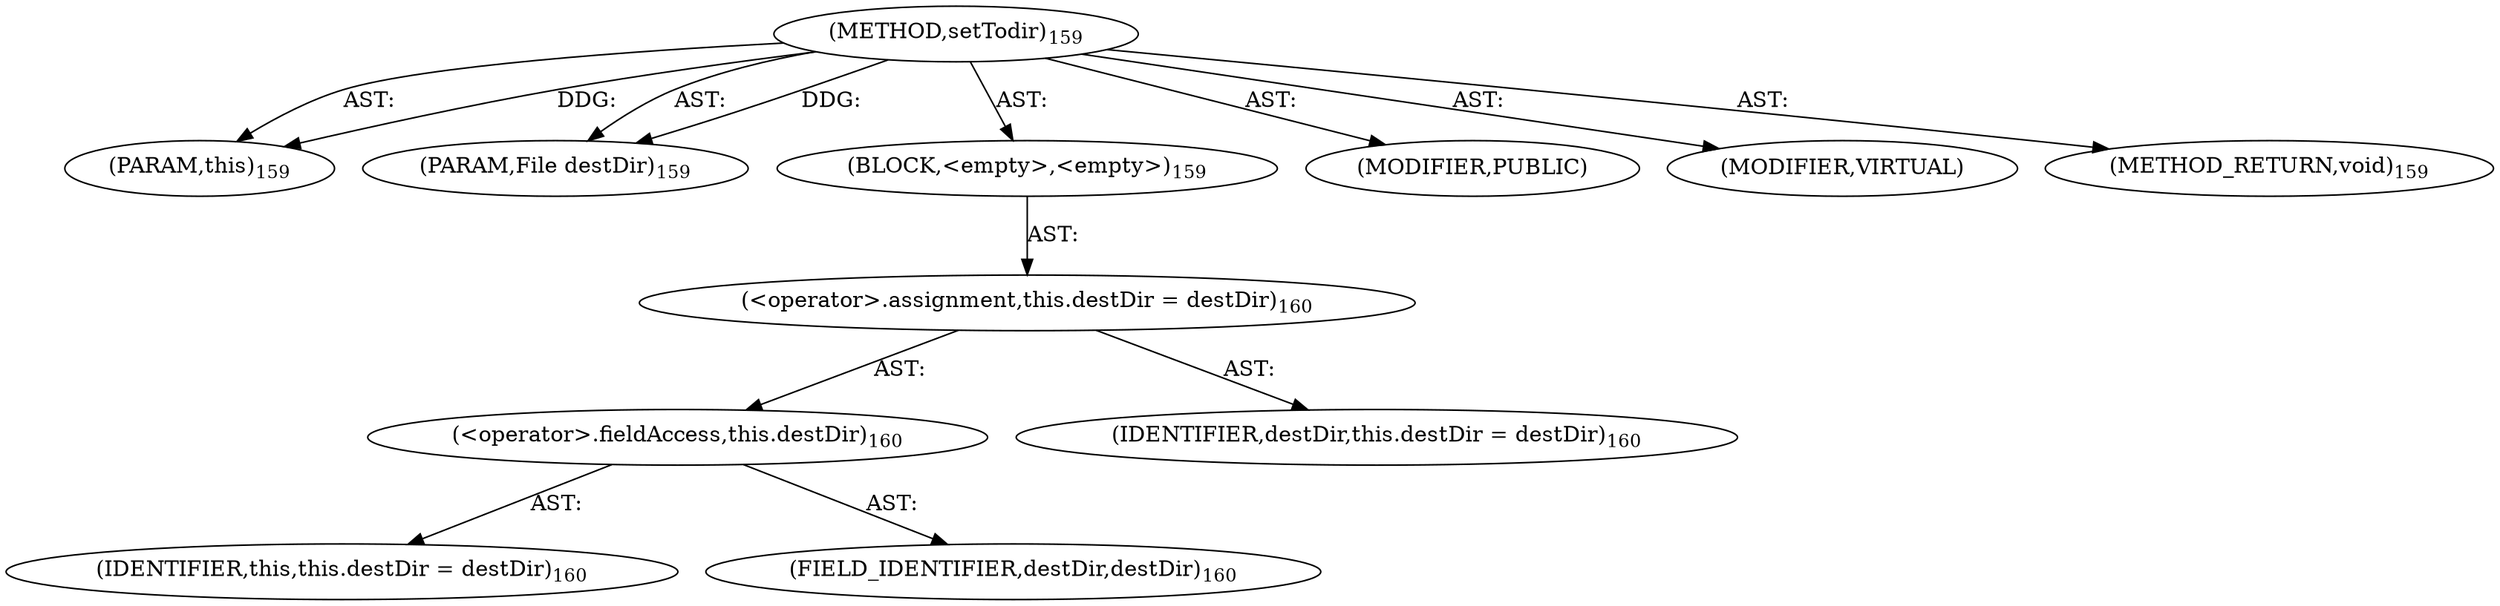 digraph "setTodir" {  
"111669149700" [label = <(METHOD,setTodir)<SUB>159</SUB>> ]
"115964116994" [label = <(PARAM,this)<SUB>159</SUB>> ]
"115964117015" [label = <(PARAM,File destDir)<SUB>159</SUB>> ]
"25769803780" [label = <(BLOCK,&lt;empty&gt;,&lt;empty&gt;)<SUB>159</SUB>> ]
"30064771139" [label = <(&lt;operator&gt;.assignment,this.destDir = destDir)<SUB>160</SUB>> ]
"30064771140" [label = <(&lt;operator&gt;.fieldAccess,this.destDir)<SUB>160</SUB>> ]
"68719476738" [label = <(IDENTIFIER,this,this.destDir = destDir)<SUB>160</SUB>> ]
"55834574879" [label = <(FIELD_IDENTIFIER,destDir,destDir)<SUB>160</SUB>> ]
"68719476805" [label = <(IDENTIFIER,destDir,this.destDir = destDir)<SUB>160</SUB>> ]
"133143986205" [label = <(MODIFIER,PUBLIC)> ]
"133143986206" [label = <(MODIFIER,VIRTUAL)> ]
"128849018884" [label = <(METHOD_RETURN,void)<SUB>159</SUB>> ]
  "111669149700" -> "115964116994"  [ label = "AST: "] 
  "111669149700" -> "115964117015"  [ label = "AST: "] 
  "111669149700" -> "25769803780"  [ label = "AST: "] 
  "111669149700" -> "133143986205"  [ label = "AST: "] 
  "111669149700" -> "133143986206"  [ label = "AST: "] 
  "111669149700" -> "128849018884"  [ label = "AST: "] 
  "25769803780" -> "30064771139"  [ label = "AST: "] 
  "30064771139" -> "30064771140"  [ label = "AST: "] 
  "30064771139" -> "68719476805"  [ label = "AST: "] 
  "30064771140" -> "68719476738"  [ label = "AST: "] 
  "30064771140" -> "55834574879"  [ label = "AST: "] 
  "111669149700" -> "115964116994"  [ label = "DDG: "] 
  "111669149700" -> "115964117015"  [ label = "DDG: "] 
}
